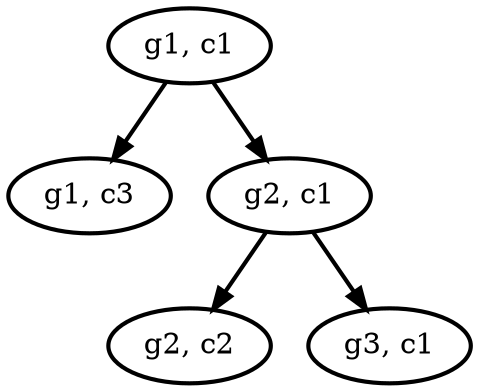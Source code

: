 digraph N {
	overlap="false"
	rankdir="TB"
	0 [label="g1, c1", style="bold"];
	1 [label="g1, c3", style="bold"];
	2 [label="g2, c1", style="bold"];
	3 [label="g2, c2", style="bold"];
	4 [label="g3, c1", style="bold"];
	0 -> 1 [style="bold"];
	0 -> 2 [style="bold"];
	2 -> 3 [style="bold"];
	2 -> 4 [style="bold"];
}